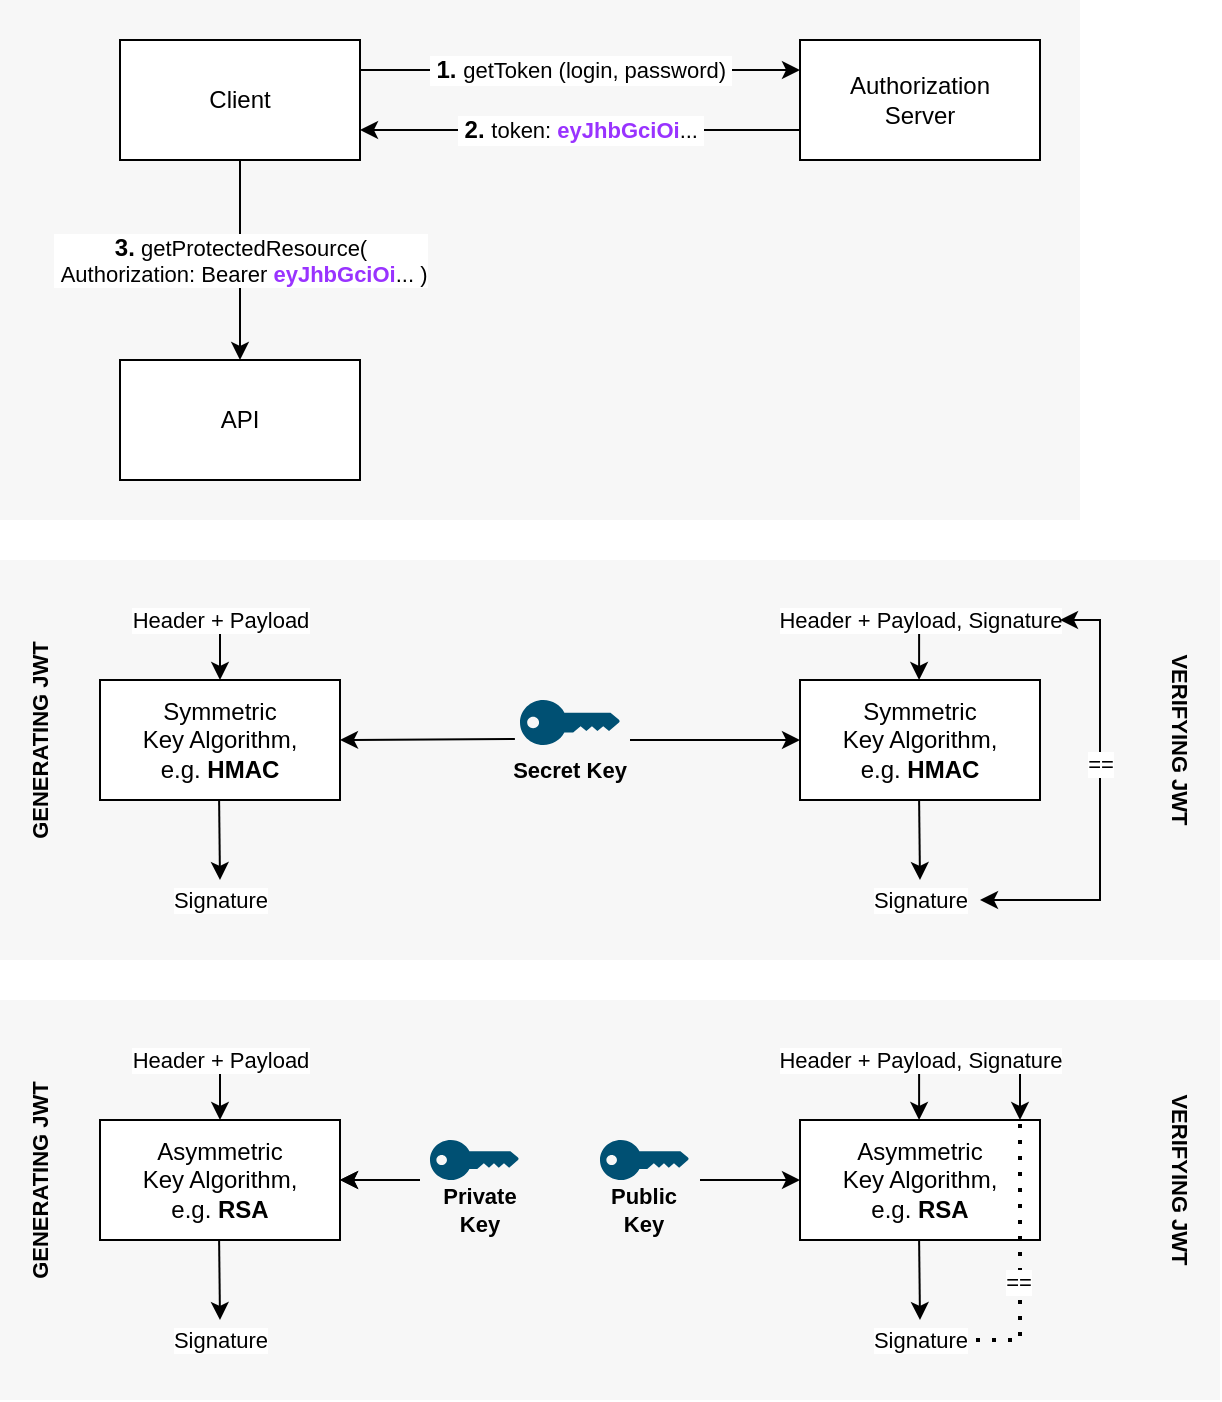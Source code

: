 <mxfile version="16.2.3" type="device"><diagram id="prtHgNgQTEPvFCAcTncT" name="Page-1"><mxGraphModel dx="830" dy="465" grid="1" gridSize="10" guides="1" tooltips="1" connect="1" arrows="1" fold="1" page="1" pageScale="1" pageWidth="827" pageHeight="1169" math="0" shadow="0"><root><mxCell id="0"/><mxCell id="1" parent="0"/><mxCell id="yf_G6ZNBvgRG0xwV3x5u-9" value="" style="rounded=0;whiteSpace=wrap;html=1;fontColor=#9933FF;fillColor=#F7f7f7;strokeColor=none;" vertex="1" parent="1"><mxGeometry x="80" y="40" width="540" height="260" as="geometry"/></mxCell><mxCell id="yf_G6ZNBvgRG0xwV3x5u-2" value="Client" style="rounded=0;whiteSpace=wrap;html=1;" vertex="1" parent="1"><mxGeometry x="140" y="60" width="120" height="60" as="geometry"/></mxCell><mxCell id="yf_G6ZNBvgRG0xwV3x5u-3" value="Authorization&lt;br&gt;Server" style="rounded=0;whiteSpace=wrap;html=1;" vertex="1" parent="1"><mxGeometry x="480" y="60" width="120" height="60" as="geometry"/></mxCell><mxCell id="yf_G6ZNBvgRG0xwV3x5u-6" value="&lt;font style=&quot;font-size: 12px&quot;&gt;&amp;nbsp;&lt;b&gt;1.&lt;/b&gt; &lt;/font&gt;getToken (login, password)&amp;nbsp;" style="endArrow=classic;html=1;rounded=0;exitX=1;exitY=0.25;exitDx=0;exitDy=0;entryX=0;entryY=0.25;entryDx=0;entryDy=0;" edge="1" parent="1" source="yf_G6ZNBvgRG0xwV3x5u-2" target="yf_G6ZNBvgRG0xwV3x5u-3"><mxGeometry width="50" height="50" relative="1" as="geometry"><mxPoint x="200" y="200" as="sourcePoint"/><mxPoint x="480" y="200" as="targetPoint"/></mxGeometry></mxCell><mxCell id="yf_G6ZNBvgRG0xwV3x5u-7" value="&lt;font style=&quot;font-size: 12px&quot;&gt;&lt;b&gt;&amp;nbsp;2.&lt;/b&gt; &lt;/font&gt;token:&amp;nbsp;&lt;b&gt;&lt;font color=&quot;#9933ff&quot;&gt;eyJhbGciOi&lt;/font&gt;&lt;/b&gt;...&amp;nbsp;" style="endArrow=classic;html=1;rounded=0;exitX=0;exitY=0.75;exitDx=0;exitDy=0;entryX=1;entryY=0.75;entryDx=0;entryDy=0;" edge="1" parent="1" source="yf_G6ZNBvgRG0xwV3x5u-3" target="yf_G6ZNBvgRG0xwV3x5u-2"><mxGeometry width="50" height="50" relative="1" as="geometry"><mxPoint x="480" y="280" as="sourcePoint"/><mxPoint x="200" y="280" as="targetPoint"/></mxGeometry></mxCell><mxCell id="yf_G6ZNBvgRG0xwV3x5u-8" value="&lt;b&gt;&lt;font style=&quot;font-size: 12px&quot;&gt;3.&lt;/font&gt;&lt;/b&gt; getProtectedResource(&lt;br&gt;&amp;nbsp;Authorization: Bearer&amp;nbsp;&lt;b&gt;&lt;font color=&quot;#9933ff&quot;&gt;eyJhbGciOi&lt;/font&gt;&lt;/b&gt;... )" style="endArrow=classic;html=1;rounded=0;exitX=0.5;exitY=1;exitDx=0;exitDy=0;entryX=0.5;entryY=0;entryDx=0;entryDy=0;" edge="1" parent="1" source="yf_G6ZNBvgRG0xwV3x5u-2" target="yf_G6ZNBvgRG0xwV3x5u-10"><mxGeometry width="50" height="50" relative="1" as="geometry"><mxPoint x="200" y="360" as="sourcePoint"/><mxPoint x="480" y="360" as="targetPoint"/></mxGeometry></mxCell><mxCell id="yf_G6ZNBvgRG0xwV3x5u-10" value="API" style="rounded=0;whiteSpace=wrap;html=1;" vertex="1" parent="1"><mxGeometry x="140" y="220" width="120" height="60" as="geometry"/></mxCell><mxCell id="yf_G6ZNBvgRG0xwV3x5u-13" value="" style="rounded=0;whiteSpace=wrap;html=1;fontSize=12;fontColor=#9933FF;fillColor=#F7f7f7;strokeColor=none;" vertex="1" parent="1"><mxGeometry x="80" y="320" width="610" height="200" as="geometry"/></mxCell><mxCell id="yf_G6ZNBvgRG0xwV3x5u-11" value="Symmetric&lt;br&gt;Key Algorithm,&lt;br&gt;e.g. &lt;b&gt;HMAC&lt;/b&gt;" style="rounded=0;whiteSpace=wrap;html=1;" vertex="1" parent="1"><mxGeometry x="130" y="380" width="120" height="60" as="geometry"/></mxCell><mxCell id="yf_G6ZNBvgRG0xwV3x5u-18" value="&lt;font style=&quot;font-size: 11px&quot;&gt;Header + Payload&lt;/font&gt;" style="endArrow=classic;html=1;rounded=0;" edge="1" parent="1"><mxGeometry x="-1.0" width="50" height="50" relative="1" as="geometry"><mxPoint x="190" y="350" as="sourcePoint"/><mxPoint x="190" y="380" as="targetPoint"/><mxPoint as="offset"/></mxGeometry></mxCell><mxCell id="yf_G6ZNBvgRG0xwV3x5u-25" value="&lt;font style=&quot;font-size: 11px&quot;&gt;Signature&lt;/font&gt;" style="endArrow=classic;html=1;rounded=0;exitX=0.5;exitY=1;exitDx=0;exitDy=0;" edge="1" parent="1"><mxGeometry x="1" y="-10" width="50" height="50" relative="1" as="geometry"><mxPoint x="189.55" y="440" as="sourcePoint"/><mxPoint x="190" y="480" as="targetPoint"/><mxPoint x="10" y="10" as="offset"/></mxGeometry></mxCell><mxCell id="yf_G6ZNBvgRG0xwV3x5u-26" value="" style="points=[[0,0.5,0],[0.24,0,0],[0.5,0.28,0],[0.995,0.475,0],[0.5,0.72,0],[0.24,1,0]];verticalLabelPosition=bottom;sketch=0;html=1;verticalAlign=top;aspect=fixed;align=center;pointerEvents=1;shape=mxgraph.cisco19.key;fillColor=#005073;strokeColor=none;labelBackgroundColor=none;fontSize=11;fontColor=#000;" vertex="1" parent="1"><mxGeometry x="340" y="390" width="50" height="22.5" as="geometry"/></mxCell><mxCell id="yf_G6ZNBvgRG0xwV3x5u-27" value="&lt;b&gt;Secret Key&lt;/b&gt;" style="text;html=1;strokeColor=none;fillColor=none;align=center;verticalAlign=middle;whiteSpace=wrap;rounded=0;labelBackgroundColor=none;fontSize=11;fontColor=#000;" vertex="1" parent="1"><mxGeometry x="335" y="410" width="60" height="30" as="geometry"/></mxCell><mxCell id="yf_G6ZNBvgRG0xwV3x5u-28" value="" style="endArrow=classic;html=1;rounded=0;fontSize=11;fontColor=#000;entryX=1;entryY=0.5;entryDx=0;entryDy=0;exitX=-0.051;exitY=0.865;exitDx=0;exitDy=0;exitPerimeter=0;" edge="1" parent="1" source="yf_G6ZNBvgRG0xwV3x5u-26" target="yf_G6ZNBvgRG0xwV3x5u-11"><mxGeometry width="50" height="50" relative="1" as="geometry"><mxPoint x="380" y="380" as="sourcePoint"/><mxPoint x="430" y="330" as="targetPoint"/></mxGeometry></mxCell><mxCell id="yf_G6ZNBvgRG0xwV3x5u-30" value="Symmetric&lt;br&gt;Key Algorithm,&lt;br&gt;e.g. &lt;b&gt;HMAC&lt;/b&gt;" style="rounded=0;whiteSpace=wrap;html=1;" vertex="1" parent="1"><mxGeometry x="480" y="380" width="120" height="60" as="geometry"/></mxCell><mxCell id="yf_G6ZNBvgRG0xwV3x5u-32" value="" style="endArrow=classic;html=1;rounded=0;fontSize=11;fontColor=#000;exitX=1;exitY=0;exitDx=0;exitDy=0;entryX=0;entryY=0.5;entryDx=0;entryDy=0;" edge="1" parent="1" source="yf_G6ZNBvgRG0xwV3x5u-27" target="yf_G6ZNBvgRG0xwV3x5u-30"><mxGeometry width="50" height="50" relative="1" as="geometry"><mxPoint x="517.45" y="439.093" as="sourcePoint"/><mxPoint x="430" y="439.63" as="targetPoint"/></mxGeometry></mxCell><mxCell id="yf_G6ZNBvgRG0xwV3x5u-33" value="&lt;font style=&quot;font-size: 11px&quot;&gt;Signature&lt;/font&gt;" style="endArrow=classic;html=1;rounded=0;exitX=0.5;exitY=1;exitDx=0;exitDy=0;" edge="1" parent="1"><mxGeometry x="1" y="-10" width="50" height="50" relative="1" as="geometry"><mxPoint x="539.55" y="440.0" as="sourcePoint"/><mxPoint x="540" y="480.0" as="targetPoint"/><mxPoint x="10" y="10" as="offset"/></mxGeometry></mxCell><mxCell id="yf_G6ZNBvgRG0xwV3x5u-34" value="&lt;font style=&quot;font-size: 11px&quot;&gt;Header + Payload, Signature&lt;/font&gt;" style="endArrow=classic;html=1;rounded=0;" edge="1" parent="1"><mxGeometry x="-1" width="50" height="50" relative="1" as="geometry"><mxPoint x="539.55" y="350" as="sourcePoint"/><mxPoint x="539.55" y="380" as="targetPoint"/><mxPoint as="offset"/></mxGeometry></mxCell><mxCell id="yf_G6ZNBvgRG0xwV3x5u-35" value="" style="endArrow=classic;startArrow=classic;html=1;rounded=0;fontSize=11;fontColor=#000;" edge="1" parent="1"><mxGeometry width="50" height="50" relative="1" as="geometry"><mxPoint x="610" y="350" as="sourcePoint"/><mxPoint x="570" y="490" as="targetPoint"/><Array as="points"><mxPoint x="630" y="350"/><mxPoint x="630" y="490"/></Array></mxGeometry></mxCell><mxCell id="yf_G6ZNBvgRG0xwV3x5u-36" value="==" style="edgeLabel;html=1;align=center;verticalAlign=middle;resizable=0;points=[];fontSize=11;fontColor=#000;" vertex="1" connectable="0" parent="yf_G6ZNBvgRG0xwV3x5u-35"><mxGeometry x="-0.364" relative="1" as="geometry"><mxPoint y="22" as="offset"/></mxGeometry></mxCell><mxCell id="yf_G6ZNBvgRG0xwV3x5u-37" value="&lt;b&gt;GENERATING JWT&lt;/b&gt;" style="text;html=1;strokeColor=none;fillColor=none;align=center;verticalAlign=middle;whiteSpace=wrap;rounded=0;labelBackgroundColor=none;fontSize=11;fontColor=#000;rotation=-90;" vertex="1" parent="1"><mxGeometry x="40" y="395" width="120" height="30" as="geometry"/></mxCell><mxCell id="yf_G6ZNBvgRG0xwV3x5u-38" value="&lt;b&gt;VERIFYING JWT&lt;/b&gt;" style="text;html=1;strokeColor=none;fillColor=none;align=center;verticalAlign=middle;whiteSpace=wrap;rounded=0;labelBackgroundColor=none;fontSize=11;fontColor=#000;rotation=90;" vertex="1" parent="1"><mxGeometry x="610" y="395" width="120" height="30" as="geometry"/></mxCell><mxCell id="yf_G6ZNBvgRG0xwV3x5u-39" value="" style="rounded=0;whiteSpace=wrap;html=1;fontSize=12;fontColor=#9933FF;fillColor=#F7f7f7;strokeColor=none;" vertex="1" parent="1"><mxGeometry x="80" y="540" width="610" height="200" as="geometry"/></mxCell><mxCell id="yf_G6ZNBvgRG0xwV3x5u-40" value="Asymmetric&lt;br&gt;Key Algorithm,&lt;br&gt;e.g. &lt;b&gt;RSA&lt;/b&gt;" style="rounded=0;whiteSpace=wrap;html=1;" vertex="1" parent="1"><mxGeometry x="130" y="600" width="120" height="60" as="geometry"/></mxCell><mxCell id="yf_G6ZNBvgRG0xwV3x5u-41" value="&lt;font style=&quot;font-size: 11px&quot;&gt;Header + Payload&lt;/font&gt;" style="endArrow=classic;html=1;rounded=0;" edge="1" parent="1"><mxGeometry x="-1.0" width="50" height="50" relative="1" as="geometry"><mxPoint x="190" y="570.0" as="sourcePoint"/><mxPoint x="190" y="600.0" as="targetPoint"/><mxPoint as="offset"/></mxGeometry></mxCell><mxCell id="yf_G6ZNBvgRG0xwV3x5u-42" value="&lt;font style=&quot;font-size: 11px&quot;&gt;Signature&lt;/font&gt;" style="endArrow=classic;html=1;rounded=0;exitX=0.5;exitY=1;exitDx=0;exitDy=0;" edge="1" parent="1"><mxGeometry x="1" y="-10" width="50" height="50" relative="1" as="geometry"><mxPoint x="189.55" y="660.0" as="sourcePoint"/><mxPoint x="190" y="700.0" as="targetPoint"/><mxPoint x="10" y="10" as="offset"/></mxGeometry></mxCell><mxCell id="yf_G6ZNBvgRG0xwV3x5u-43" value="" style="points=[[0,0.5,0],[0.24,0,0],[0.5,0.28,0],[0.995,0.475,0],[0.5,0.72,0],[0.24,1,0]];verticalLabelPosition=bottom;sketch=0;html=1;verticalAlign=top;aspect=fixed;align=center;pointerEvents=1;shape=mxgraph.cisco19.key;fillColor=#005073;strokeColor=none;labelBackgroundColor=none;fontSize=11;fontColor=#000;" vertex="1" parent="1"><mxGeometry x="295" y="610" width="44.44" height="20" as="geometry"/></mxCell><mxCell id="yf_G6ZNBvgRG0xwV3x5u-44" value="&lt;b&gt;Private&lt;br&gt;Key&lt;/b&gt;" style="text;html=1;strokeColor=none;fillColor=none;align=center;verticalAlign=middle;whiteSpace=wrap;rounded=0;labelBackgroundColor=none;fontSize=11;fontColor=#000;" vertex="1" parent="1"><mxGeometry x="290" y="630" width="60" height="30" as="geometry"/></mxCell><mxCell id="yf_G6ZNBvgRG0xwV3x5u-45" value="" style="endArrow=classic;html=1;rounded=0;fontSize=11;fontColor=#000;entryX=1;entryY=0.5;entryDx=0;entryDy=0;" edge="1" target="yf_G6ZNBvgRG0xwV3x5u-40" parent="1"><mxGeometry width="50" height="50" relative="1" as="geometry"><mxPoint x="280" y="630" as="sourcePoint"/><mxPoint x="430" y="550" as="targetPoint"/></mxGeometry></mxCell><mxCell id="yf_G6ZNBvgRG0xwV3x5u-46" value="Asymmetric&lt;br&gt;Key Algorithm,&lt;br&gt;e.g. &lt;b&gt;RSA&lt;/b&gt;" style="rounded=0;whiteSpace=wrap;html=1;" vertex="1" parent="1"><mxGeometry x="480" y="600" width="120" height="60" as="geometry"/></mxCell><mxCell id="yf_G6ZNBvgRG0xwV3x5u-47" value="" style="endArrow=classic;html=1;rounded=0;fontSize=11;fontColor=#000;entryX=0;entryY=0.5;entryDx=0;entryDy=0;" edge="1" target="yf_G6ZNBvgRG0xwV3x5u-46" parent="1"><mxGeometry width="50" height="50" relative="1" as="geometry"><mxPoint x="430" y="630" as="sourcePoint"/><mxPoint x="430" y="659.63" as="targetPoint"/></mxGeometry></mxCell><mxCell id="yf_G6ZNBvgRG0xwV3x5u-52" value="&lt;b&gt;GENERATING JWT&lt;/b&gt;" style="text;html=1;strokeColor=none;fillColor=none;align=center;verticalAlign=middle;whiteSpace=wrap;rounded=0;labelBackgroundColor=none;fontSize=11;fontColor=#000;rotation=-90;" vertex="1" parent="1"><mxGeometry x="40" y="615" width="120" height="30" as="geometry"/></mxCell><mxCell id="yf_G6ZNBvgRG0xwV3x5u-53" value="&lt;b&gt;VERIFYING JWT&lt;/b&gt;" style="text;html=1;strokeColor=none;fillColor=none;align=center;verticalAlign=middle;whiteSpace=wrap;rounded=0;labelBackgroundColor=none;fontSize=11;fontColor=#000;rotation=90;" vertex="1" parent="1"><mxGeometry x="610" y="615" width="120" height="30" as="geometry"/></mxCell><mxCell id="yf_G6ZNBvgRG0xwV3x5u-57" value="" style="endArrow=classic;html=1;rounded=0;fontSize=11;fontColor=#000;entryX=1;entryY=0.5;entryDx=0;entryDy=0;exitX=0;exitY=0;exitDx=0;exitDy=0;" edge="1" parent="1" source="yf_G6ZNBvgRG0xwV3x5u-44" target="yf_G6ZNBvgRG0xwV3x5u-40"><mxGeometry width="50" height="50" relative="1" as="geometry"><mxPoint x="280" y="630" as="sourcePoint"/><mxPoint x="430" y="550" as="targetPoint"/></mxGeometry></mxCell><mxCell id="yf_G6ZNBvgRG0xwV3x5u-58" value="" style="points=[[0,0.5,0],[0.24,0,0],[0.5,0.28,0],[0.995,0.475,0],[0.5,0.72,0],[0.24,1,0]];verticalLabelPosition=bottom;sketch=0;html=1;verticalAlign=top;aspect=fixed;align=center;pointerEvents=1;shape=mxgraph.cisco19.key;fillColor=#005073;strokeColor=none;labelBackgroundColor=none;fontSize=11;fontColor=#000;" vertex="1" parent="1"><mxGeometry x="380" y="610" width="44.44" height="20" as="geometry"/></mxCell><mxCell id="yf_G6ZNBvgRG0xwV3x5u-59" value="&lt;b&gt;Public&lt;br&gt;Key&lt;/b&gt;" style="text;html=1;strokeColor=none;fillColor=none;align=center;verticalAlign=middle;whiteSpace=wrap;rounded=0;labelBackgroundColor=none;fontSize=11;fontColor=#000;" vertex="1" parent="1"><mxGeometry x="372.22" y="627.5" width="60" height="35" as="geometry"/></mxCell><mxCell id="yf_G6ZNBvgRG0xwV3x5u-61" value="" style="endArrow=classic;html=1;rounded=0;fontSize=11;fontColor=#000;" edge="1" parent="1"><mxGeometry width="50" height="50" relative="1" as="geometry"><mxPoint x="590" y="570" as="sourcePoint"/><mxPoint x="590" y="600" as="targetPoint"/></mxGeometry></mxCell><mxCell id="yf_G6ZNBvgRG0xwV3x5u-49" value="&lt;font style=&quot;font-size: 11px&quot;&gt;Header + Payload, Signature&lt;/font&gt;" style="endArrow=classic;html=1;rounded=0;" edge="1" parent="1"><mxGeometry x="-1" width="50" height="50" relative="1" as="geometry"><mxPoint x="539.55" y="570.0" as="sourcePoint"/><mxPoint x="539.55" y="600.0" as="targetPoint"/><mxPoint as="offset"/></mxGeometry></mxCell><mxCell id="yf_G6ZNBvgRG0xwV3x5u-62" value="" style="endArrow=none;dashed=1;html=1;dashPattern=1 3;strokeWidth=2;rounded=0;fontSize=11;fontColor=#000;" edge="1" parent="1"><mxGeometry width="50" height="50" relative="1" as="geometry"><mxPoint x="560" y="710" as="sourcePoint"/><mxPoint x="590" y="600" as="targetPoint"/><Array as="points"><mxPoint x="590" y="710"/></Array></mxGeometry></mxCell><mxCell id="yf_G6ZNBvgRG0xwV3x5u-63" value="==" style="edgeLabel;html=1;align=center;verticalAlign=middle;resizable=0;points=[];fontSize=11;fontColor=#000;" vertex="1" connectable="0" parent="yf_G6ZNBvgRG0xwV3x5u-62"><mxGeometry x="-0.158" y="1" relative="1" as="geometry"><mxPoint as="offset"/></mxGeometry></mxCell><mxCell id="yf_G6ZNBvgRG0xwV3x5u-48" value="&lt;font style=&quot;font-size: 11px&quot;&gt;Signature&lt;/font&gt;" style="endArrow=classic;html=1;rounded=0;exitX=0.5;exitY=1;exitDx=0;exitDy=0;" edge="1" parent="1"><mxGeometry x="1" y="-10" width="50" height="50" relative="1" as="geometry"><mxPoint x="539.55" y="660.0" as="sourcePoint"/><mxPoint x="540" y="700.0" as="targetPoint"/><mxPoint x="10" y="10" as="offset"/></mxGeometry></mxCell></root></mxGraphModel></diagram></mxfile>